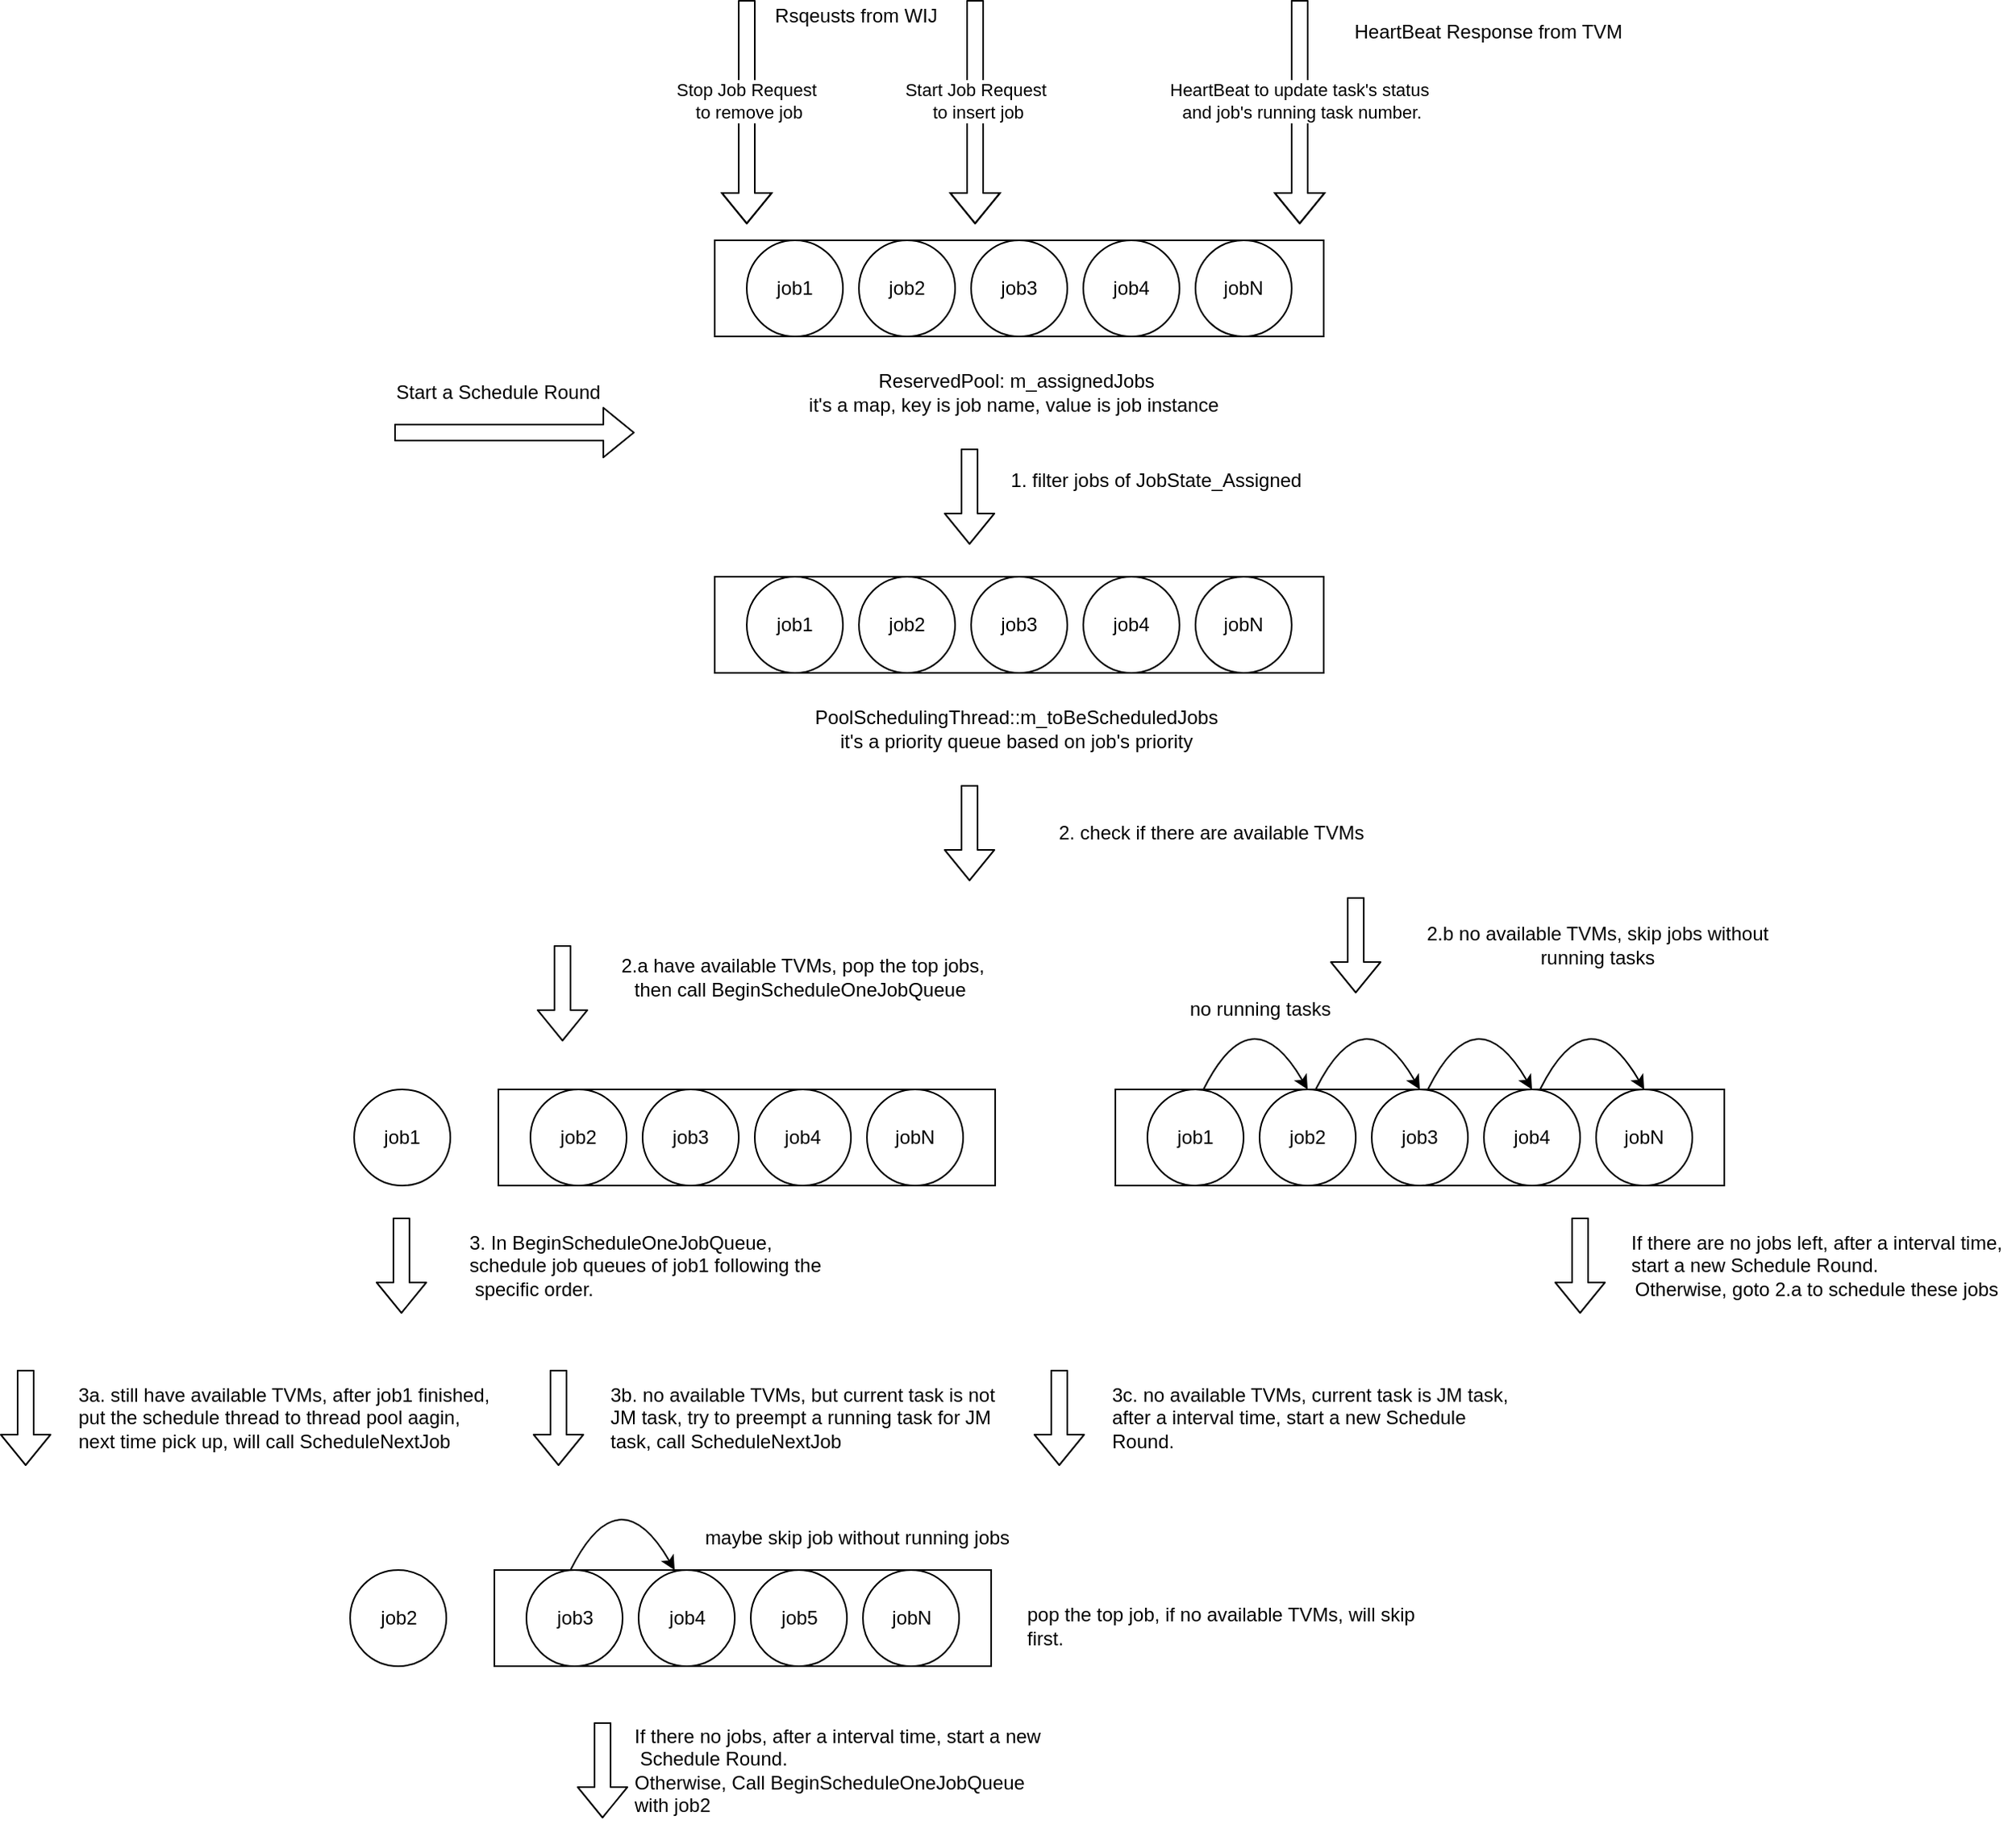 <mxfile version="13.6.2" type="github">
  <diagram id="Af-E0rmEuBw-firK7_nA" name="Page-1">
    <mxGraphModel dx="2272" dy="762" grid="1" gridSize="10" guides="1" tooltips="1" connect="1" arrows="1" fold="1" page="1" pageScale="1" pageWidth="850" pageHeight="1100" math="0" shadow="0">
      <root>
        <mxCell id="0" />
        <mxCell id="1" parent="0" />
        <mxCell id="HLEY5dHJLPrmfTfhx0Ch-1" value="" style="rounded=0;whiteSpace=wrap;html=1;" vertex="1" parent="1">
          <mxGeometry x="110" y="320" width="380" height="60" as="geometry" />
        </mxCell>
        <mxCell id="HLEY5dHJLPrmfTfhx0Ch-2" value="job1" style="ellipse;whiteSpace=wrap;html=1;aspect=fixed;" vertex="1" parent="1">
          <mxGeometry x="130" y="320" width="60" height="60" as="geometry" />
        </mxCell>
        <mxCell id="HLEY5dHJLPrmfTfhx0Ch-4" value="job2" style="ellipse;whiteSpace=wrap;html=1;aspect=fixed;" vertex="1" parent="1">
          <mxGeometry x="200" y="320" width="60" height="60" as="geometry" />
        </mxCell>
        <mxCell id="HLEY5dHJLPrmfTfhx0Ch-5" value="job3" style="ellipse;whiteSpace=wrap;html=1;aspect=fixed;" vertex="1" parent="1">
          <mxGeometry x="270" y="320" width="60" height="60" as="geometry" />
        </mxCell>
        <mxCell id="HLEY5dHJLPrmfTfhx0Ch-6" value="job4" style="ellipse;whiteSpace=wrap;html=1;aspect=fixed;" vertex="1" parent="1">
          <mxGeometry x="340" y="320" width="60" height="60" as="geometry" />
        </mxCell>
        <mxCell id="HLEY5dHJLPrmfTfhx0Ch-7" value="jobN" style="ellipse;whiteSpace=wrap;html=1;aspect=fixed;" vertex="1" parent="1">
          <mxGeometry x="410" y="320" width="60" height="60" as="geometry" />
        </mxCell>
        <mxCell id="HLEY5dHJLPrmfTfhx0Ch-8" value="ReservedPool: m_assignedJobs&amp;nbsp;&lt;br&gt;it&#39;s a map, key is job name, value is job instance&amp;nbsp;&amp;nbsp;" style="text;html=1;strokeColor=none;fillColor=none;align=center;verticalAlign=middle;whiteSpace=wrap;rounded=0;" vertex="1" parent="1">
          <mxGeometry x="165" y="400" width="270" height="30" as="geometry" />
        </mxCell>
        <mxCell id="HLEY5dHJLPrmfTfhx0Ch-9" value="" style="shape=flexArrow;endArrow=classic;html=1;" edge="1" parent="1">
          <mxGeometry width="50" height="50" relative="1" as="geometry">
            <mxPoint x="130" y="170" as="sourcePoint" />
            <mxPoint x="130" y="310" as="targetPoint" />
            <Array as="points">
              <mxPoint x="130" y="250" />
            </Array>
          </mxGeometry>
        </mxCell>
        <mxCell id="HLEY5dHJLPrmfTfhx0Ch-11" value="Stop Job Request&amp;nbsp;&lt;br&gt;to remove job" style="edgeLabel;html=1;align=center;verticalAlign=middle;resizable=0;points=[];" vertex="1" connectable="0" parent="HLEY5dHJLPrmfTfhx0Ch-9">
          <mxGeometry x="0.143" y="17" relative="1" as="geometry">
            <mxPoint x="-16" y="-17" as="offset" />
          </mxGeometry>
        </mxCell>
        <mxCell id="HLEY5dHJLPrmfTfhx0Ch-12" value="" style="shape=flexArrow;endArrow=classic;html=1;" edge="1" parent="1">
          <mxGeometry width="50" height="50" relative="1" as="geometry">
            <mxPoint x="272.5" y="170" as="sourcePoint" />
            <mxPoint x="272.5" y="310" as="targetPoint" />
            <Array as="points">
              <mxPoint x="272.5" y="250" />
            </Array>
          </mxGeometry>
        </mxCell>
        <mxCell id="HLEY5dHJLPrmfTfhx0Ch-13" value="Start Job Request&amp;nbsp;&lt;br&gt;to insert job" style="edgeLabel;html=1;align=center;verticalAlign=middle;resizable=0;points=[];" vertex="1" connectable="0" parent="HLEY5dHJLPrmfTfhx0Ch-12">
          <mxGeometry x="0.143" y="17" relative="1" as="geometry">
            <mxPoint x="-16" y="-17" as="offset" />
          </mxGeometry>
        </mxCell>
        <mxCell id="HLEY5dHJLPrmfTfhx0Ch-14" value="Rsqeusts from WIJ&amp;nbsp;" style="text;html=1;strokeColor=none;fillColor=none;align=center;verticalAlign=middle;whiteSpace=wrap;rounded=0;" vertex="1" parent="1">
          <mxGeometry x="145" y="170" width="110" height="20" as="geometry" />
        </mxCell>
        <mxCell id="HLEY5dHJLPrmfTfhx0Ch-16" value="" style="rounded=0;whiteSpace=wrap;html=1;" vertex="1" parent="1">
          <mxGeometry x="110" y="530" width="380" height="60" as="geometry" />
        </mxCell>
        <mxCell id="HLEY5dHJLPrmfTfhx0Ch-17" value="job1" style="ellipse;whiteSpace=wrap;html=1;aspect=fixed;" vertex="1" parent="1">
          <mxGeometry x="130" y="530" width="60" height="60" as="geometry" />
        </mxCell>
        <mxCell id="HLEY5dHJLPrmfTfhx0Ch-18" value="job2" style="ellipse;whiteSpace=wrap;html=1;aspect=fixed;" vertex="1" parent="1">
          <mxGeometry x="200" y="530" width="60" height="60" as="geometry" />
        </mxCell>
        <mxCell id="HLEY5dHJLPrmfTfhx0Ch-19" value="job3" style="ellipse;whiteSpace=wrap;html=1;aspect=fixed;" vertex="1" parent="1">
          <mxGeometry x="270" y="530" width="60" height="60" as="geometry" />
        </mxCell>
        <mxCell id="HLEY5dHJLPrmfTfhx0Ch-20" value="job4" style="ellipse;whiteSpace=wrap;html=1;aspect=fixed;" vertex="1" parent="1">
          <mxGeometry x="340" y="530" width="60" height="60" as="geometry" />
        </mxCell>
        <mxCell id="HLEY5dHJLPrmfTfhx0Ch-21" value="jobN" style="ellipse;whiteSpace=wrap;html=1;aspect=fixed;" vertex="1" parent="1">
          <mxGeometry x="410" y="530" width="60" height="60" as="geometry" />
        </mxCell>
        <mxCell id="HLEY5dHJLPrmfTfhx0Ch-22" value="" style="shape=flexArrow;endArrow=classic;html=1;" edge="1" parent="1">
          <mxGeometry width="50" height="50" relative="1" as="geometry">
            <mxPoint x="269" y="450" as="sourcePoint" />
            <mxPoint x="269" y="510" as="targetPoint" />
          </mxGeometry>
        </mxCell>
        <mxCell id="HLEY5dHJLPrmfTfhx0Ch-24" value="1. filter jobs of JobState_Assigned" style="text;html=1;align=center;verticalAlign=middle;resizable=0;points=[];autosize=1;" vertex="1" parent="1">
          <mxGeometry x="285" y="460" width="200" height="20" as="geometry" />
        </mxCell>
        <mxCell id="HLEY5dHJLPrmfTfhx0Ch-26" value="PoolSchedulingThread::m_toBeScheduledJobs&amp;nbsp;&lt;br&gt;it&#39;s a priority queue based on job&#39;s priority&amp;nbsp;" style="text;html=1;strokeColor=none;fillColor=none;align=center;verticalAlign=middle;whiteSpace=wrap;rounded=0;" vertex="1" parent="1">
          <mxGeometry x="135" y="610" width="330" height="30" as="geometry" />
        </mxCell>
        <mxCell id="HLEY5dHJLPrmfTfhx0Ch-29" value="" style="shape=flexArrow;endArrow=classic;html=1;" edge="1" parent="1">
          <mxGeometry width="50" height="50" relative="1" as="geometry">
            <mxPoint x="-90" y="440" as="sourcePoint" />
            <mxPoint x="60" y="440" as="targetPoint" />
          </mxGeometry>
        </mxCell>
        <mxCell id="HLEY5dHJLPrmfTfhx0Ch-30" value="Start a Schedule Round" style="text;html=1;strokeColor=none;fillColor=none;align=center;verticalAlign=middle;whiteSpace=wrap;rounded=0;" vertex="1" parent="1">
          <mxGeometry x="-110" y="410" width="170" height="10" as="geometry" />
        </mxCell>
        <mxCell id="HLEY5dHJLPrmfTfhx0Ch-31" value="" style="rounded=0;whiteSpace=wrap;html=1;" vertex="1" parent="1">
          <mxGeometry x="360" y="850" width="380" height="60" as="geometry" />
        </mxCell>
        <mxCell id="HLEY5dHJLPrmfTfhx0Ch-32" value="job1" style="ellipse;whiteSpace=wrap;html=1;aspect=fixed;" vertex="1" parent="1">
          <mxGeometry x="380" y="850" width="60" height="60" as="geometry" />
        </mxCell>
        <mxCell id="HLEY5dHJLPrmfTfhx0Ch-33" value="job2" style="ellipse;whiteSpace=wrap;html=1;aspect=fixed;" vertex="1" parent="1">
          <mxGeometry x="450" y="850" width="60" height="60" as="geometry" />
        </mxCell>
        <mxCell id="HLEY5dHJLPrmfTfhx0Ch-34" value="job3" style="ellipse;whiteSpace=wrap;html=1;aspect=fixed;" vertex="1" parent="1">
          <mxGeometry x="520" y="850" width="60" height="60" as="geometry" />
        </mxCell>
        <mxCell id="HLEY5dHJLPrmfTfhx0Ch-35" value="job4" style="ellipse;whiteSpace=wrap;html=1;aspect=fixed;" vertex="1" parent="1">
          <mxGeometry x="590" y="850" width="60" height="60" as="geometry" />
        </mxCell>
        <mxCell id="HLEY5dHJLPrmfTfhx0Ch-36" value="jobN" style="ellipse;whiteSpace=wrap;html=1;aspect=fixed;" vertex="1" parent="1">
          <mxGeometry x="660" y="850" width="60" height="60" as="geometry" />
        </mxCell>
        <mxCell id="HLEY5dHJLPrmfTfhx0Ch-41" value="" style="curved=1;endArrow=classic;html=1;entryX=0.5;entryY=0;entryDx=0;entryDy=0;" edge="1" parent="1" target="HLEY5dHJLPrmfTfhx0Ch-33">
          <mxGeometry width="50" height="50" relative="1" as="geometry">
            <mxPoint x="415" y="850" as="sourcePoint" />
            <mxPoint x="465" y="800" as="targetPoint" />
            <Array as="points">
              <mxPoint x="445" y="790" />
            </Array>
          </mxGeometry>
        </mxCell>
        <mxCell id="HLEY5dHJLPrmfTfhx0Ch-42" value="" style="curved=1;endArrow=classic;html=1;entryX=0.5;entryY=0;entryDx=0;entryDy=0;" edge="1" parent="1">
          <mxGeometry width="50" height="50" relative="1" as="geometry">
            <mxPoint x="485" y="850" as="sourcePoint" />
            <mxPoint x="550" y="850" as="targetPoint" />
            <Array as="points">
              <mxPoint x="515" y="790" />
            </Array>
          </mxGeometry>
        </mxCell>
        <mxCell id="HLEY5dHJLPrmfTfhx0Ch-44" value="" style="curved=1;endArrow=classic;html=1;entryX=0.5;entryY=0;entryDx=0;entryDy=0;" edge="1" parent="1">
          <mxGeometry width="50" height="50" relative="1" as="geometry">
            <mxPoint x="555" y="850" as="sourcePoint" />
            <mxPoint x="620" y="850" as="targetPoint" />
            <Array as="points">
              <mxPoint x="585" y="790" />
            </Array>
          </mxGeometry>
        </mxCell>
        <mxCell id="HLEY5dHJLPrmfTfhx0Ch-45" value="" style="curved=1;endArrow=classic;html=1;entryX=0.5;entryY=0;entryDx=0;entryDy=0;" edge="1" parent="1">
          <mxGeometry width="50" height="50" relative="1" as="geometry">
            <mxPoint x="625" y="850" as="sourcePoint" />
            <mxPoint x="690" y="850" as="targetPoint" />
            <Array as="points">
              <mxPoint x="655" y="790" />
            </Array>
          </mxGeometry>
        </mxCell>
        <mxCell id="HLEY5dHJLPrmfTfhx0Ch-47" value="" style="shape=flexArrow;endArrow=classic;html=1;" edge="1" parent="1">
          <mxGeometry width="50" height="50" relative="1" as="geometry">
            <mxPoint x="269" y="660" as="sourcePoint" />
            <mxPoint x="269" y="720" as="targetPoint" />
          </mxGeometry>
        </mxCell>
        <mxCell id="HLEY5dHJLPrmfTfhx0Ch-48" value="2. check if there are available TVMs" style="text;html=1;strokeColor=none;fillColor=none;align=center;verticalAlign=middle;whiteSpace=wrap;rounded=0;" vertex="1" parent="1">
          <mxGeometry x="300" y="670" width="240" height="40" as="geometry" />
        </mxCell>
        <mxCell id="HLEY5dHJLPrmfTfhx0Ch-49" value="no running tasks" style="text;html=1;align=center;verticalAlign=middle;resizable=0;points=[];autosize=1;" vertex="1" parent="1">
          <mxGeometry x="400" y="790" width="100" height="20" as="geometry" />
        </mxCell>
        <mxCell id="HLEY5dHJLPrmfTfhx0Ch-50" value="" style="shape=flexArrow;endArrow=classic;html=1;" edge="1" parent="1">
          <mxGeometry width="50" height="50" relative="1" as="geometry">
            <mxPoint x="510" y="730" as="sourcePoint" />
            <mxPoint x="510" y="790" as="targetPoint" />
          </mxGeometry>
        </mxCell>
        <mxCell id="HLEY5dHJLPrmfTfhx0Ch-51" value="2.b no available TVMs, skip jobs without running tasks" style="text;html=1;strokeColor=none;fillColor=none;align=center;verticalAlign=middle;whiteSpace=wrap;rounded=0;" vertex="1" parent="1">
          <mxGeometry x="541" y="740" width="240" height="40" as="geometry" />
        </mxCell>
        <mxCell id="HLEY5dHJLPrmfTfhx0Ch-52" value="" style="shape=flexArrow;endArrow=classic;html=1;" edge="1" parent="1">
          <mxGeometry width="50" height="50" relative="1" as="geometry">
            <mxPoint x="650" y="930" as="sourcePoint" />
            <mxPoint x="650" y="990" as="targetPoint" />
          </mxGeometry>
        </mxCell>
        <mxCell id="HLEY5dHJLPrmfTfhx0Ch-53" value="&lt;div style=&quot;text-align: left&quot;&gt;&lt;span&gt;If there are no jobs left, after a interval time, start a new Schedule Round.&amp;nbsp;&lt;/span&gt;&lt;/div&gt;Otherwise, goto 2.a to schedule these jobs&amp;nbsp;&amp;nbsp;" style="text;html=1;strokeColor=none;fillColor=none;align=center;verticalAlign=middle;whiteSpace=wrap;rounded=0;" vertex="1" parent="1">
          <mxGeometry x="681" y="940" width="240" height="40" as="geometry" />
        </mxCell>
        <mxCell id="HLEY5dHJLPrmfTfhx0Ch-54" value="" style="rounded=0;whiteSpace=wrap;html=1;" vertex="1" parent="1">
          <mxGeometry x="-25" y="850" width="310" height="60" as="geometry" />
        </mxCell>
        <mxCell id="HLEY5dHJLPrmfTfhx0Ch-55" value="job1" style="ellipse;whiteSpace=wrap;html=1;aspect=fixed;" vertex="1" parent="1">
          <mxGeometry x="-115" y="850" width="60" height="60" as="geometry" />
        </mxCell>
        <mxCell id="HLEY5dHJLPrmfTfhx0Ch-56" value="job2" style="ellipse;whiteSpace=wrap;html=1;aspect=fixed;" vertex="1" parent="1">
          <mxGeometry x="-5" y="850" width="60" height="60" as="geometry" />
        </mxCell>
        <mxCell id="HLEY5dHJLPrmfTfhx0Ch-57" value="job3" style="ellipse;whiteSpace=wrap;html=1;aspect=fixed;" vertex="1" parent="1">
          <mxGeometry x="65" y="850" width="60" height="60" as="geometry" />
        </mxCell>
        <mxCell id="HLEY5dHJLPrmfTfhx0Ch-58" value="job4" style="ellipse;whiteSpace=wrap;html=1;aspect=fixed;" vertex="1" parent="1">
          <mxGeometry x="135" y="850" width="60" height="60" as="geometry" />
        </mxCell>
        <mxCell id="HLEY5dHJLPrmfTfhx0Ch-59" value="jobN" style="ellipse;whiteSpace=wrap;html=1;aspect=fixed;" vertex="1" parent="1">
          <mxGeometry x="205" y="850" width="60" height="60" as="geometry" />
        </mxCell>
        <mxCell id="HLEY5dHJLPrmfTfhx0Ch-60" value="" style="shape=flexArrow;endArrow=classic;html=1;" edge="1" parent="1">
          <mxGeometry width="50" height="50" relative="1" as="geometry">
            <mxPoint x="15" y="760" as="sourcePoint" />
            <mxPoint x="15" y="820" as="targetPoint" />
          </mxGeometry>
        </mxCell>
        <mxCell id="HLEY5dHJLPrmfTfhx0Ch-61" value="2.a have available TVMs, pop the top jobs, then call BeginScheduleOneJobQueue&amp;nbsp;" style="text;html=1;strokeColor=none;fillColor=none;align=center;verticalAlign=middle;whiteSpace=wrap;rounded=0;" vertex="1" parent="1">
          <mxGeometry x="45" y="760" width="240" height="40" as="geometry" />
        </mxCell>
        <mxCell id="HLEY5dHJLPrmfTfhx0Ch-63" value="" style="shape=flexArrow;endArrow=classic;html=1;" edge="1" parent="1">
          <mxGeometry width="50" height="50" relative="1" as="geometry">
            <mxPoint x="-85.5" y="930" as="sourcePoint" />
            <mxPoint x="-85.5" y="990" as="targetPoint" />
          </mxGeometry>
        </mxCell>
        <mxCell id="HLEY5dHJLPrmfTfhx0Ch-65" value="3. In BeginScheduleOneJobQueue, schedule job queues of job1 following the&amp;nbsp; &amp;nbsp;specific order." style="text;html=1;strokeColor=none;fillColor=none;align=left;verticalAlign=middle;whiteSpace=wrap;rounded=0;" vertex="1" parent="1">
          <mxGeometry x="-45" y="940" width="240" height="40" as="geometry" />
        </mxCell>
        <mxCell id="HLEY5dHJLPrmfTfhx0Ch-66" value="" style="shape=flexArrow;endArrow=classic;html=1;" edge="1" parent="1">
          <mxGeometry width="50" height="50" relative="1" as="geometry">
            <mxPoint x="40" y="1245" as="sourcePoint" />
            <mxPoint x="40" y="1305" as="targetPoint" />
          </mxGeometry>
        </mxCell>
        <mxCell id="HLEY5dHJLPrmfTfhx0Ch-67" value="If there no jobs, after a interval time, start a new&amp;nbsp; &amp;nbsp;Schedule Round.&lt;br&gt;Otherwise,&amp;nbsp;Call BeginScheduleOneJobQueue with job2&amp;nbsp;" style="text;html=1;strokeColor=none;fillColor=none;align=left;verticalAlign=middle;whiteSpace=wrap;rounded=0;" vertex="1" parent="1">
          <mxGeometry x="57.5" y="1240" width="259.5" height="70" as="geometry" />
        </mxCell>
        <mxCell id="HLEY5dHJLPrmfTfhx0Ch-68" value="" style="shape=flexArrow;endArrow=classic;html=1;" edge="1" parent="1">
          <mxGeometry width="50" height="50" relative="1" as="geometry">
            <mxPoint x="12.5" y="1025" as="sourcePoint" />
            <mxPoint x="12.5" y="1085" as="targetPoint" />
          </mxGeometry>
        </mxCell>
        <mxCell id="HLEY5dHJLPrmfTfhx0Ch-69" value="3b. no available TVMs, but current task is not JM task, try to preempt a running task for JM task, call ScheduleNextJob" style="text;html=1;strokeColor=none;fillColor=none;align=left;verticalAlign=middle;whiteSpace=wrap;rounded=0;" vertex="1" parent="1">
          <mxGeometry x="43" y="1020" width="259.5" height="70" as="geometry" />
        </mxCell>
        <mxCell id="HLEY5dHJLPrmfTfhx0Ch-70" value="" style="shape=flexArrow;endArrow=classic;html=1;" edge="1" parent="1">
          <mxGeometry width="50" height="50" relative="1" as="geometry">
            <mxPoint x="325" y="1025" as="sourcePoint" />
            <mxPoint x="325" y="1085" as="targetPoint" />
          </mxGeometry>
        </mxCell>
        <mxCell id="HLEY5dHJLPrmfTfhx0Ch-71" value="3c. no available TVMs, current task is JM task, after a interval time, start a new Schedule Round.&amp;nbsp;" style="text;html=1;strokeColor=none;fillColor=none;align=left;verticalAlign=middle;whiteSpace=wrap;rounded=0;" vertex="1" parent="1">
          <mxGeometry x="355.5" y="1020" width="258.5" height="70" as="geometry" />
        </mxCell>
        <mxCell id="HLEY5dHJLPrmfTfhx0Ch-72" value="" style="rounded=0;whiteSpace=wrap;html=1;" vertex="1" parent="1">
          <mxGeometry x="-27.5" y="1150" width="310" height="60" as="geometry" />
        </mxCell>
        <mxCell id="HLEY5dHJLPrmfTfhx0Ch-73" value="job2" style="ellipse;whiteSpace=wrap;html=1;aspect=fixed;" vertex="1" parent="1">
          <mxGeometry x="-117.5" y="1150" width="60" height="60" as="geometry" />
        </mxCell>
        <mxCell id="HLEY5dHJLPrmfTfhx0Ch-74" value="job3" style="ellipse;whiteSpace=wrap;html=1;aspect=fixed;" vertex="1" parent="1">
          <mxGeometry x="-7.5" y="1150" width="60" height="60" as="geometry" />
        </mxCell>
        <mxCell id="HLEY5dHJLPrmfTfhx0Ch-75" value="job4" style="ellipse;whiteSpace=wrap;html=1;aspect=fixed;" vertex="1" parent="1">
          <mxGeometry x="62.5" y="1150" width="60" height="60" as="geometry" />
        </mxCell>
        <mxCell id="HLEY5dHJLPrmfTfhx0Ch-76" value="job5" style="ellipse;whiteSpace=wrap;html=1;aspect=fixed;" vertex="1" parent="1">
          <mxGeometry x="132.5" y="1150" width="60" height="60" as="geometry" />
        </mxCell>
        <mxCell id="HLEY5dHJLPrmfTfhx0Ch-77" value="jobN" style="ellipse;whiteSpace=wrap;html=1;aspect=fixed;" vertex="1" parent="1">
          <mxGeometry x="202.5" y="1150" width="60" height="60" as="geometry" />
        </mxCell>
        <mxCell id="HLEY5dHJLPrmfTfhx0Ch-78" value="" style="curved=1;endArrow=classic;html=1;entryX=0.5;entryY=0;entryDx=0;entryDy=0;" edge="1" parent="1">
          <mxGeometry width="50" height="50" relative="1" as="geometry">
            <mxPoint x="20" y="1150" as="sourcePoint" />
            <mxPoint x="85" y="1150" as="targetPoint" />
            <Array as="points">
              <mxPoint x="50" y="1090" />
            </Array>
          </mxGeometry>
        </mxCell>
        <mxCell id="HLEY5dHJLPrmfTfhx0Ch-81" value="maybe skip job without running jobs" style="text;html=1;strokeColor=none;fillColor=none;align=center;verticalAlign=middle;whiteSpace=wrap;rounded=0;" vertex="1" parent="1">
          <mxGeometry x="95" y="1120" width="207.5" height="20" as="geometry" />
        </mxCell>
        <mxCell id="HLEY5dHJLPrmfTfhx0Ch-83" value="pop the top job, if no available TVMs, will skip first.&amp;nbsp;" style="text;html=1;strokeColor=none;fillColor=none;align=left;verticalAlign=middle;whiteSpace=wrap;rounded=0;" vertex="1" parent="1">
          <mxGeometry x="302.5" y="1150" width="259.5" height="70" as="geometry" />
        </mxCell>
        <mxCell id="HLEY5dHJLPrmfTfhx0Ch-84" value="" style="shape=flexArrow;endArrow=classic;html=1;" edge="1" parent="1">
          <mxGeometry width="50" height="50" relative="1" as="geometry">
            <mxPoint x="475" y="170" as="sourcePoint" />
            <mxPoint x="475" y="310" as="targetPoint" />
            <Array as="points">
              <mxPoint x="475" y="250" />
            </Array>
          </mxGeometry>
        </mxCell>
        <mxCell id="HLEY5dHJLPrmfTfhx0Ch-85" value="HeartBeat to update task&#39;s status&amp;nbsp;&lt;br&gt;and job&#39;s running task number." style="edgeLabel;html=1;align=center;verticalAlign=middle;resizable=0;points=[];" vertex="1" connectable="0" parent="HLEY5dHJLPrmfTfhx0Ch-84">
          <mxGeometry x="0.143" y="17" relative="1" as="geometry">
            <mxPoint x="-16" y="-17" as="offset" />
          </mxGeometry>
        </mxCell>
        <mxCell id="HLEY5dHJLPrmfTfhx0Ch-86" value="HeartBeat Response from TVM&amp;nbsp;" style="text;html=1;strokeColor=none;fillColor=none;align=center;verticalAlign=middle;whiteSpace=wrap;rounded=0;" vertex="1" parent="1">
          <mxGeometry x="500" y="180" width="189" height="20" as="geometry" />
        </mxCell>
        <mxCell id="HLEY5dHJLPrmfTfhx0Ch-87" value="" style="shape=flexArrow;endArrow=classic;html=1;" edge="1" parent="1">
          <mxGeometry width="50" height="50" relative="1" as="geometry">
            <mxPoint x="-320" y="1025" as="sourcePoint" />
            <mxPoint x="-320" y="1085" as="targetPoint" />
          </mxGeometry>
        </mxCell>
        <mxCell id="HLEY5dHJLPrmfTfhx0Ch-88" value="3a. still have available TVMs, after job1 finished, put the schedule thread to thread pool aagin, next time pick up, will call ScheduleNextJob" style="text;html=1;strokeColor=none;fillColor=none;align=left;verticalAlign=middle;whiteSpace=wrap;rounded=0;" vertex="1" parent="1">
          <mxGeometry x="-289.5" y="1020" width="259.5" height="70" as="geometry" />
        </mxCell>
      </root>
    </mxGraphModel>
  </diagram>
</mxfile>
